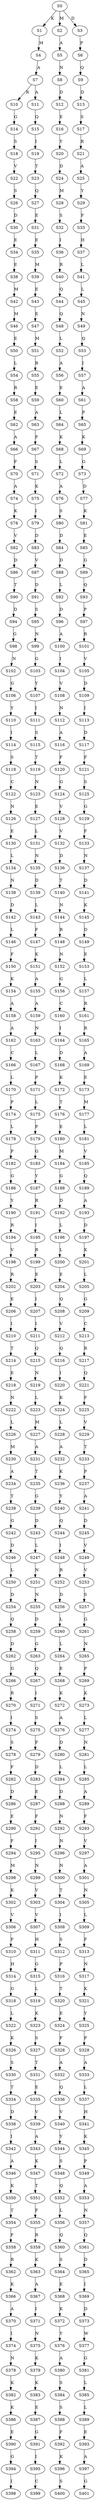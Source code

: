 strict digraph  {
	S0 -> S1 [ label = K ];
	S0 -> S2 [ label = M ];
	S0 -> S3 [ label = D ];
	S1 -> S4 [ label = M ];
	S2 -> S5 [ label = A ];
	S3 -> S6 [ label = P ];
	S4 -> S7 [ label = A ];
	S5 -> S8 [ label = N ];
	S6 -> S9 [ label = Q ];
	S7 -> S10 [ label = R ];
	S7 -> S11 [ label = A ];
	S8 -> S12 [ label = D ];
	S9 -> S13 [ label = D ];
	S10 -> S14 [ label = G ];
	S11 -> S15 [ label = Q ];
	S12 -> S16 [ label = E ];
	S13 -> S17 [ label = S ];
	S14 -> S18 [ label = S ];
	S15 -> S19 [ label = I ];
	S16 -> S20 [ label = Y ];
	S17 -> S21 [ label = R ];
	S18 -> S22 [ label = V ];
	S19 -> S23 [ label = T ];
	S20 -> S24 [ label = D ];
	S21 -> S25 [ label = A ];
	S22 -> S26 [ label = S ];
	S23 -> S27 [ label = Q ];
	S24 -> S28 [ label = M ];
	S25 -> S29 [ label = Y ];
	S26 -> S30 [ label = D ];
	S27 -> S31 [ label = E ];
	S28 -> S32 [ label = S ];
	S29 -> S33 [ label = F ];
	S30 -> S34 [ label = E ];
	S31 -> S35 [ label = E ];
	S32 -> S36 [ label = I ];
	S33 -> S37 [ label = H ];
	S34 -> S38 [ label = E ];
	S35 -> S39 [ label = M ];
	S36 -> S40 [ label = R ];
	S37 -> S41 [ label = L ];
	S38 -> S42 [ label = M ];
	S39 -> S43 [ label = E ];
	S40 -> S44 [ label = Q ];
	S41 -> S45 [ label = L ];
	S42 -> S46 [ label = M ];
	S43 -> S47 [ label = E ];
	S44 -> S48 [ label = Q ];
	S45 -> S49 [ label = N ];
	S46 -> S50 [ label = E ];
	S47 -> S51 [ label = M ];
	S48 -> S52 [ label = L ];
	S49 -> S53 [ label = Q ];
	S50 -> S54 [ label = L ];
	S51 -> S55 [ label = R ];
	S52 -> S56 [ label = A ];
	S53 -> S57 [ label = I ];
	S54 -> S58 [ label = R ];
	S55 -> S59 [ label = E ];
	S56 -> S60 [ label = E ];
	S57 -> S61 [ label = A ];
	S58 -> S62 [ label = E ];
	S59 -> S63 [ label = A ];
	S60 -> S64 [ label = L ];
	S61 -> S65 [ label = P ];
	S62 -> S66 [ label = A ];
	S63 -> S67 [ label = F ];
	S64 -> S68 [ label = K ];
	S65 -> S69 [ label = K ];
	S66 -> S70 [ label = F ];
	S67 -> S71 [ label = S ];
	S68 -> S72 [ label = L ];
	S69 -> S73 [ label = G ];
	S70 -> S74 [ label = A ];
	S71 -> S75 [ label = K ];
	S72 -> S76 [ label = A ];
	S73 -> S77 [ label = D ];
	S74 -> S78 [ label = K ];
	S75 -> S79 [ label = I ];
	S76 -> S80 [ label = S ];
	S77 -> S81 [ label = K ];
	S78 -> S82 [ label = V ];
	S79 -> S83 [ label = D ];
	S80 -> S84 [ label = D ];
	S81 -> S85 [ label = E ];
	S82 -> S86 [ label = D ];
	S83 -> S87 [ label = V ];
	S84 -> S88 [ label = D ];
	S85 -> S89 [ label = G ];
	S86 -> S90 [ label = T ];
	S87 -> S91 [ label = D ];
	S88 -> S92 [ label = L ];
	S89 -> S93 [ label = Q ];
	S90 -> S94 [ label = D ];
	S91 -> S95 [ label = S ];
	S92 -> S96 [ label = D ];
	S93 -> S97 [ label = P ];
	S94 -> S98 [ label = G ];
	S95 -> S99 [ label = N ];
	S96 -> S100 [ label = A ];
	S97 -> S101 [ label = R ];
	S98 -> S102 [ label = N ];
	S99 -> S103 [ label = G ];
	S100 -> S104 [ label = I ];
	S101 -> S105 [ label = V ];
	S102 -> S106 [ label = G ];
	S103 -> S107 [ label = Y ];
	S104 -> S108 [ label = V ];
	S105 -> S109 [ label = D ];
	S106 -> S110 [ label = Y ];
	S107 -> S111 [ label = I ];
	S108 -> S112 [ label = N ];
	S109 -> S113 [ label = I ];
	S110 -> S114 [ label = I ];
	S111 -> S115 [ label = S ];
	S112 -> S116 [ label = A ];
	S113 -> S117 [ label = D ];
	S114 -> S118 [ label = S ];
	S115 -> S119 [ label = T ];
	S116 -> S120 [ label = F ];
	S117 -> S121 [ label = F ];
	S118 -> S122 [ label = C ];
	S119 -> S123 [ label = N ];
	S120 -> S124 [ label = G ];
	S121 -> S125 [ label = S ];
	S122 -> S126 [ label = N ];
	S123 -> S127 [ label = E ];
	S124 -> S128 [ label = V ];
	S125 -> S129 [ label = G ];
	S126 -> S130 [ label = E ];
	S127 -> S131 [ label = L ];
	S128 -> S132 [ label = V ];
	S129 -> S133 [ label = F ];
	S130 -> S134 [ label = L ];
	S131 -> S135 [ label = N ];
	S132 -> S136 [ label = D ];
	S133 -> S137 [ label = N ];
	S134 -> S138 [ label = N ];
	S135 -> S139 [ label = D ];
	S136 -> S140 [ label = T ];
	S137 -> S141 [ label = D ];
	S138 -> S142 [ label = D ];
	S139 -> S143 [ label = L ];
	S140 -> S144 [ label = N ];
	S141 -> S145 [ label = K ];
	S142 -> S146 [ label = L ];
	S143 -> S147 [ label = F ];
	S144 -> S148 [ label = R ];
	S145 -> S149 [ label = D ];
	S146 -> S150 [ label = F ];
	S147 -> S151 [ label = K ];
	S148 -> S152 [ label = N ];
	S149 -> S153 [ label = E ];
	S150 -> S154 [ label = K ];
	S151 -> S155 [ label = A ];
	S152 -> S156 [ label = G ];
	S153 -> S157 [ label = L ];
	S154 -> S158 [ label = A ];
	S155 -> S159 [ label = A ];
	S156 -> S160 [ label = C ];
	S157 -> S161 [ label = R ];
	S158 -> S162 [ label = A ];
	S159 -> S163 [ label = N ];
	S160 -> S164 [ label = I ];
	S161 -> S165 [ label = R ];
	S162 -> S166 [ label = C ];
	S163 -> S167 [ label = L ];
	S164 -> S168 [ label = D ];
	S165 -> S169 [ label = A ];
	S166 -> S170 [ label = L ];
	S167 -> S171 [ label = P ];
	S168 -> S172 [ label = K ];
	S169 -> S173 [ label = E ];
	S170 -> S174 [ label = P ];
	S171 -> S175 [ label = L ];
	S172 -> S176 [ label = T ];
	S173 -> S177 [ label = M ];
	S174 -> S178 [ label = L ];
	S175 -> S179 [ label = P ];
	S176 -> S180 [ label = E ];
	S177 -> S181 [ label = L ];
	S178 -> S182 [ label = P ];
	S179 -> S183 [ label = G ];
	S180 -> S184 [ label = M ];
	S181 -> S185 [ label = V ];
	S182 -> S186 [ label = G ];
	S183 -> S187 [ label = Y ];
	S184 -> S188 [ label = G ];
	S185 -> S189 [ label = Q ];
	S186 -> S190 [ label = Y ];
	S187 -> S191 [ label = R ];
	S188 -> S192 [ label = D ];
	S189 -> S193 [ label = A ];
	S190 -> S194 [ label = R ];
	S191 -> S195 [ label = I ];
	S192 -> S196 [ label = L ];
	S193 -> S197 [ label = D ];
	S194 -> S198 [ label = V ];
	S195 -> S199 [ label = R ];
	S196 -> S200 [ label = L ];
	S197 -> S201 [ label = K ];
	S198 -> S202 [ label = R ];
	S199 -> S203 [ label = E ];
	S200 -> S204 [ label = E ];
	S201 -> S205 [ label = L ];
	S202 -> S206 [ label = E ];
	S203 -> S207 [ label = I ];
	S204 -> S208 [ label = Q ];
	S205 -> S209 [ label = G ];
	S206 -> S210 [ label = I ];
	S207 -> S211 [ label = I ];
	S208 -> S212 [ label = V ];
	S209 -> S213 [ label = C ];
	S210 -> S214 [ label = T ];
	S211 -> S215 [ label = Q ];
	S212 -> S216 [ label = Q ];
	S213 -> S217 [ label = R ];
	S214 -> S218 [ label = E ];
	S215 -> S219 [ label = N ];
	S216 -> S220 [ label = I ];
	S217 -> S221 [ label = Q ];
	S218 -> S222 [ label = N ];
	S219 -> S223 [ label = L ];
	S220 -> S224 [ label = K ];
	S221 -> S225 [ label = F ];
	S222 -> S226 [ label = L ];
	S223 -> S227 [ label = M ];
	S224 -> S228 [ label = L ];
	S225 -> S229 [ label = V ];
	S226 -> S230 [ label = M ];
	S227 -> S231 [ label = A ];
	S228 -> S232 [ label = A ];
	S229 -> S233 [ label = T ];
	S230 -> S234 [ label = A ];
	S231 -> S235 [ label = T ];
	S232 -> S236 [ label = K ];
	S233 -> S237 [ label = P ];
	S234 -> S238 [ label = T ];
	S235 -> S239 [ label = G ];
	S236 -> S240 [ label = Y ];
	S237 -> S241 [ label = A ];
	S238 -> S242 [ label = G ];
	S239 -> S243 [ label = D ];
	S240 -> S244 [ label = Q ];
	S241 -> S245 [ label = D ];
	S242 -> S246 [ label = D ];
	S243 -> S247 [ label = L ];
	S244 -> S248 [ label = I ];
	S245 -> S249 [ label = V ];
	S246 -> S250 [ label = L ];
	S247 -> S251 [ label = N ];
	S248 -> S252 [ label = R ];
	S249 -> S253 [ label = V ];
	S250 -> S254 [ label = D ];
	S251 -> S255 [ label = N ];
	S252 -> S256 [ label = D ];
	S253 -> S257 [ label = S ];
	S254 -> S258 [ label = Q ];
	S255 -> S259 [ label = D ];
	S256 -> S260 [ label = L ];
	S257 -> S261 [ label = G ];
	S258 -> S262 [ label = D ];
	S259 -> S263 [ label = G ];
	S260 -> S264 [ label = L ];
	S261 -> S265 [ label = N ];
	S262 -> S266 [ label = G ];
	S263 -> S267 [ label = Q ];
	S264 -> S268 [ label = E ];
	S265 -> S269 [ label = P ];
	S266 -> S270 [ label = R ];
	S267 -> S271 [ label = I ];
	S268 -> S272 [ label = K ];
	S269 -> S273 [ label = K ];
	S270 -> S274 [ label = I ];
	S271 -> S275 [ label = S ];
	S272 -> S276 [ label = A ];
	S273 -> S277 [ label = L ];
	S274 -> S278 [ label = S ];
	S275 -> S279 [ label = F ];
	S276 -> S280 [ label = D ];
	S277 -> S281 [ label = N ];
	S278 -> S282 [ label = F ];
	S279 -> S283 [ label = D ];
	S280 -> S284 [ label = L ];
	S281 -> S285 [ label = L ];
	S282 -> S286 [ label = D ];
	S283 -> S287 [ label = E ];
	S284 -> S288 [ label = D ];
	S285 -> S289 [ label = A ];
	S286 -> S290 [ label = E ];
	S287 -> S291 [ label = F ];
	S288 -> S292 [ label = N ];
	S289 -> S293 [ label = F ];
	S290 -> S294 [ label = F ];
	S291 -> S295 [ label = I ];
	S292 -> S296 [ label = N ];
	S293 -> S297 [ label = V ];
	S294 -> S298 [ label = M ];
	S295 -> S299 [ label = N ];
	S296 -> S300 [ label = N ];
	S297 -> S301 [ label = A ];
	S298 -> S302 [ label = K ];
	S299 -> S303 [ label = V ];
	S300 -> S304 [ label = T ];
	S301 -> S305 [ label = N ];
	S302 -> S306 [ label = V ];
	S303 -> S307 [ label = V ];
	S304 -> S308 [ label = I ];
	S305 -> S309 [ label = L ];
	S306 -> S310 [ label = F ];
	S307 -> S311 [ label = H ];
	S308 -> S312 [ label = S ];
	S309 -> S313 [ label = F ];
	S310 -> S314 [ label = H ];
	S311 -> S315 [ label = G ];
	S312 -> S316 [ label = P ];
	S313 -> S317 [ label = N ];
	S314 -> S318 [ label = G ];
	S315 -> S319 [ label = L ];
	S316 -> S320 [ label = T ];
	S317 -> S321 [ label = K ];
	S318 -> S322 [ label = L ];
	S319 -> S323 [ label = K ];
	S320 -> S324 [ label = E ];
	S321 -> S325 [ label = Y ];
	S322 -> S326 [ label = K ];
	S323 -> S327 [ label = S ];
	S324 -> S328 [ label = F ];
	S325 -> S329 [ label = P ];
	S326 -> S330 [ label = S ];
	S327 -> S331 [ label = T ];
	S328 -> S332 [ label = A ];
	S329 -> S333 [ label = A ];
	S330 -> S334 [ label = T ];
	S331 -> S335 [ label = E ];
	S332 -> S336 [ label = Q ];
	S333 -> S337 [ label = L ];
	S334 -> S338 [ label = D ];
	S335 -> S339 [ label = V ];
	S336 -> S340 [ label = V ];
	S337 -> S341 [ label = H ];
	S338 -> S342 [ label = I ];
	S339 -> S343 [ label = A ];
	S340 -> S344 [ label = Y ];
	S341 -> S345 [ label = K ];
	S342 -> S346 [ label = A ];
	S343 -> S347 [ label = K ];
	S344 -> S348 [ label = S ];
	S345 -> S349 [ label = P ];
	S346 -> S350 [ label = K ];
	S347 -> S351 [ label = T ];
	S348 -> S352 [ label = Q ];
	S349 -> S353 [ label = A ];
	S350 -> S354 [ label = T ];
	S351 -> S355 [ label = F ];
	S352 -> S356 [ label = L ];
	S353 -> S357 [ label = N ];
	S354 -> S358 [ label = F ];
	S355 -> S359 [ label = R ];
	S356 -> S360 [ label = Q ];
	S357 -> S361 [ label = Q ];
	S358 -> S362 [ label = R ];
	S359 -> S363 [ label = K ];
	S360 -> S364 [ label = S ];
	S361 -> S365 [ label = D ];
	S362 -> S366 [ label = K ];
	S363 -> S367 [ label = A ];
	S364 -> S368 [ label = E ];
	S365 -> S369 [ label = I ];
	S366 -> S370 [ label = A ];
	S367 -> S371 [ label = I ];
	S368 -> S372 [ label = K ];
	S369 -> S373 [ label = D ];
	S370 -> S374 [ label = I ];
	S371 -> S375 [ label = N ];
	S372 -> S376 [ label = Y ];
	S373 -> S377 [ label = W ];
	S374 -> S378 [ label = N ];
	S375 -> S379 [ label = K ];
	S376 -> S380 [ label = A ];
	S377 -> S381 [ label = G ];
	S378 -> S382 [ label = K ];
	S379 -> S383 [ label = K ];
	S380 -> S384 [ label = S ];
	S381 -> S385 [ label = L ];
	S382 -> S386 [ label = K ];
	S383 -> S387 [ label = E ];
	S384 -> S388 [ label = S ];
	S385 -> S389 [ label = L ];
	S386 -> S390 [ label = E ];
	S387 -> S391 [ label = G ];
	S388 -> S392 [ label = F ];
	S389 -> S393 [ label = E ];
	S390 -> S394 [ label = G ];
	S391 -> S395 [ label = I ];
	S392 -> S396 [ label = K ];
	S393 -> S397 [ label = A ];
	S394 -> S398 [ label = I ];
	S395 -> S399 [ label = C ];
	S396 -> S400 [ label = S ];
	S397 -> S401 [ label = G ];
}
